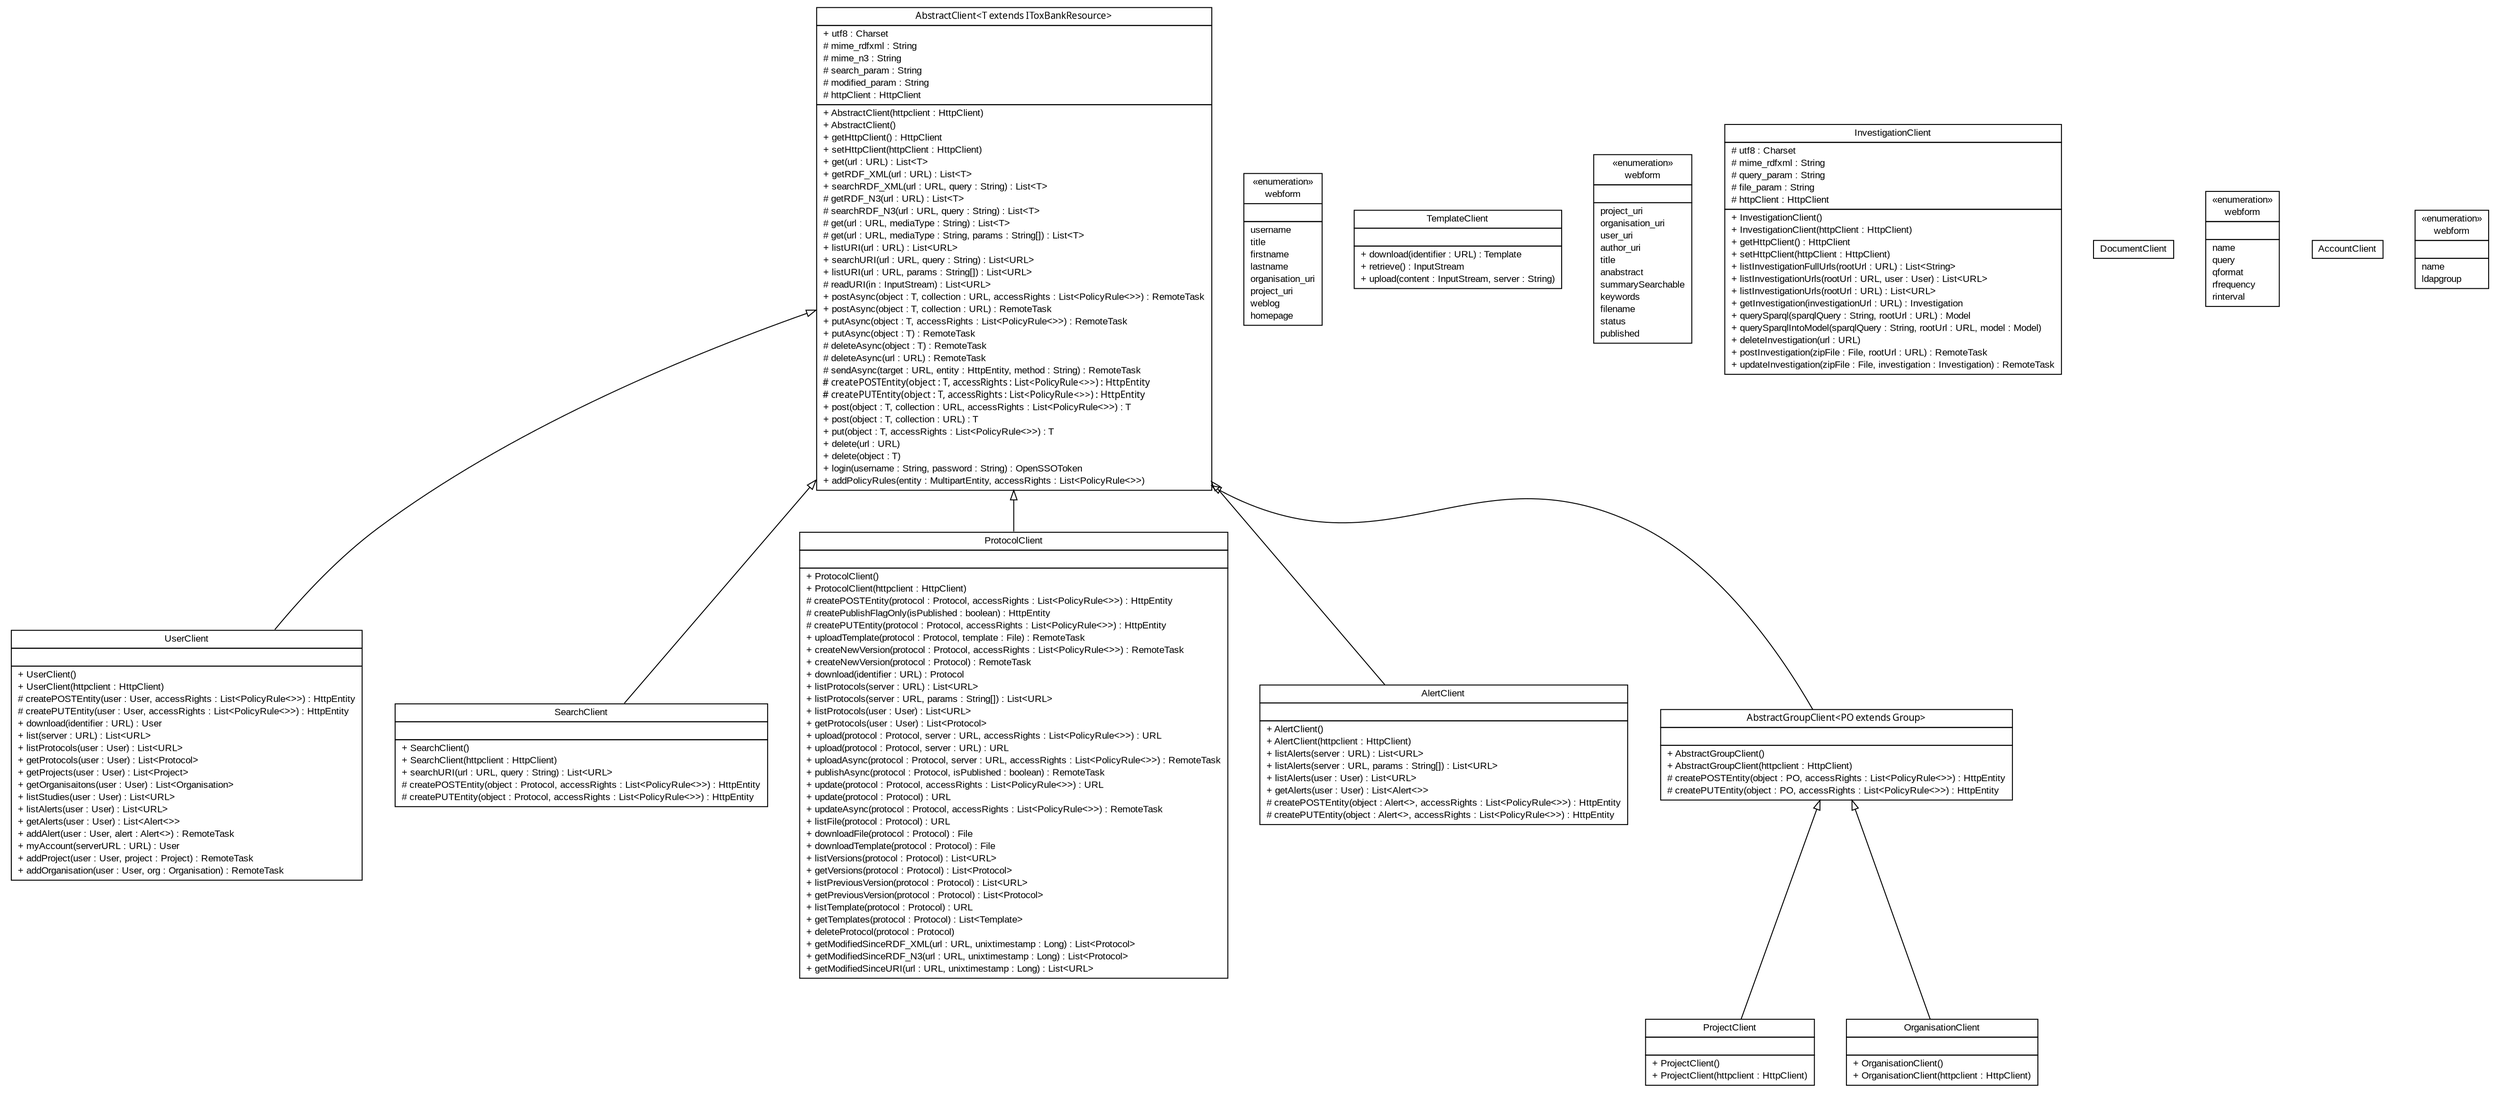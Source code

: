 #!/usr/local/bin/dot
#
# Class diagram 
# Generated by UmlGraph version 4.6 (http://www.spinellis.gr/sw/umlgraph)
#

digraph G {
	edge [fontname="arial",fontsize=10,labelfontname="arial",labelfontsize=10];
	node [fontname="arial",fontsize=10,shape=plaintext];
	// net.toxbank.client.resource.UserClient
	c66 [label=<<table border="0" cellborder="1" cellspacing="0" cellpadding="2" port="p" href="./UserClient.html">
		<tr><td><table border="0" cellspacing="0" cellpadding="1">
			<tr><td> UserClient </td></tr>
		</table></td></tr>
		<tr><td><table border="0" cellspacing="0" cellpadding="1">
			<tr><td align="left">  </td></tr>
		</table></td></tr>
		<tr><td><table border="0" cellspacing="0" cellpadding="1">
			<tr><td align="left"> + UserClient() </td></tr>
			<tr><td align="left"> + UserClient(httpclient : HttpClient) </td></tr>
			<tr><td align="left"> # createPOSTEntity(user : User, accessRights : List&lt;PolicyRule&lt;&gt;&gt;) : HttpEntity </td></tr>
			<tr><td align="left"> # createPUTEntity(user : User, accessRights : List&lt;PolicyRule&lt;&gt;&gt;) : HttpEntity </td></tr>
			<tr><td align="left"> + download(identifier : URL) : User </td></tr>
			<tr><td align="left"> + list(server : URL) : List&lt;URL&gt; </td></tr>
			<tr><td align="left"> + listProtocols(user : User) : List&lt;URL&gt; </td></tr>
			<tr><td align="left"> + getProtocols(user : User) : List&lt;Protocol&gt; </td></tr>
			<tr><td align="left"> + getProjects(user : User) : List&lt;Project&gt; </td></tr>
			<tr><td align="left"> + getOrganisaitons(user : User) : List&lt;Organisation&gt; </td></tr>
			<tr><td align="left"> + listStudies(user : User) : List&lt;URL&gt; </td></tr>
			<tr><td align="left"> + listAlerts(user : User) : List&lt;URL&gt; </td></tr>
			<tr><td align="left"> + getAlerts(user : User) : List&lt;Alert&lt;&gt;&gt; </td></tr>
			<tr><td align="left"> + addAlert(user : User, alert : Alert&lt;&gt;) : RemoteTask </td></tr>
			<tr><td align="left"> + myAccount(serverURL : URL) : User </td></tr>
			<tr><td align="left"> + addProject(user : User, project : Project) : RemoteTask </td></tr>
			<tr><td align="left"> + addOrganisation(user : User, org : Organisation) : RemoteTask </td></tr>
		</table></td></tr>
		</table>>, fontname="arial", fontcolor="black", fontsize=10.0];
	// net.toxbank.client.resource.UserClient.webform
	c67 [label=<<table border="0" cellborder="1" cellspacing="0" cellpadding="2" port="p" href="./UserClient.webform.html">
		<tr><td><table border="0" cellspacing="0" cellpadding="1">
			<tr><td> &laquo;enumeration&raquo; </td></tr>
			<tr><td> webform </td></tr>
		</table></td></tr>
		<tr><td><table border="0" cellspacing="0" cellpadding="1">
			<tr><td align="left">  </td></tr>
		</table></td></tr>
		<tr><td><table border="0" cellspacing="0" cellpadding="1">
			<tr><td align="left"> username </td></tr>
			<tr><td align="left"> title </td></tr>
			<tr><td align="left"> firstname </td></tr>
			<tr><td align="left"> lastname </td></tr>
			<tr><td align="left"> organisation_uri </td></tr>
			<tr><td align="left"> project_uri </td></tr>
			<tr><td align="left"> weblog </td></tr>
			<tr><td align="left"> homepage </td></tr>
		</table></td></tr>
		</table>>, fontname="arial", fontcolor="black", fontsize=10.0];
	// net.toxbank.client.resource.TemplateClient
	c68 [label=<<table border="0" cellborder="1" cellspacing="0" cellpadding="2" port="p" href="./TemplateClient.html">
		<tr><td><table border="0" cellspacing="0" cellpadding="1">
			<tr><td> TemplateClient </td></tr>
		</table></td></tr>
		<tr><td><table border="0" cellspacing="0" cellpadding="1">
			<tr><td align="left">  </td></tr>
		</table></td></tr>
		<tr><td><table border="0" cellspacing="0" cellpadding="1">
			<tr><td align="left"> + download(identifier : URL) : Template </td></tr>
			<tr><td align="left"> + retrieve() : InputStream </td></tr>
			<tr><td align="left"> + upload(content : InputStream, server : String) </td></tr>
		</table></td></tr>
		</table>>, fontname="arial", fontcolor="black", fontsize=10.0];
	// net.toxbank.client.resource.SearchClient
	c69 [label=<<table border="0" cellborder="1" cellspacing="0" cellpadding="2" port="p" href="./SearchClient.html">
		<tr><td><table border="0" cellspacing="0" cellpadding="1">
			<tr><td> SearchClient </td></tr>
		</table></td></tr>
		<tr><td><table border="0" cellspacing="0" cellpadding="1">
			<tr><td align="left">  </td></tr>
		</table></td></tr>
		<tr><td><table border="0" cellspacing="0" cellpadding="1">
			<tr><td align="left"> + SearchClient() </td></tr>
			<tr><td align="left"> + SearchClient(httpclient : HttpClient) </td></tr>
			<tr><td align="left"> + searchURI(url : URL, query : String) : List&lt;URL&gt; </td></tr>
			<tr><td align="left"> # createPOSTEntity(object : Protocol, accessRights : List&lt;PolicyRule&lt;&gt;&gt;) : HttpEntity </td></tr>
			<tr><td align="left"> # createPUTEntity(object : Protocol, accessRights : List&lt;PolicyRule&lt;&gt;&gt;) : HttpEntity </td></tr>
		</table></td></tr>
		</table>>, fontname="arial", fontcolor="black", fontsize=10.0];
	// net.toxbank.client.resource.ProtocolClient
	c70 [label=<<table border="0" cellborder="1" cellspacing="0" cellpadding="2" port="p" href="./ProtocolClient.html">
		<tr><td><table border="0" cellspacing="0" cellpadding="1">
			<tr><td> ProtocolClient </td></tr>
		</table></td></tr>
		<tr><td><table border="0" cellspacing="0" cellpadding="1">
			<tr><td align="left">  </td></tr>
		</table></td></tr>
		<tr><td><table border="0" cellspacing="0" cellpadding="1">
			<tr><td align="left"> + ProtocolClient() </td></tr>
			<tr><td align="left"> + ProtocolClient(httpclient : HttpClient) </td></tr>
			<tr><td align="left"> # createPOSTEntity(protocol : Protocol, accessRights : List&lt;PolicyRule&lt;&gt;&gt;) : HttpEntity </td></tr>
			<tr><td align="left"> # createPublishFlagOnly(isPublished : boolean) : HttpEntity </td></tr>
			<tr><td align="left"> # createPUTEntity(protocol : Protocol, accessRights : List&lt;PolicyRule&lt;&gt;&gt;) : HttpEntity </td></tr>
			<tr><td align="left"> + uploadTemplate(protocol : Protocol, template : File) : RemoteTask </td></tr>
			<tr><td align="left"> + createNewVersion(protocol : Protocol, accessRights : List&lt;PolicyRule&lt;&gt;&gt;) : RemoteTask </td></tr>
			<tr><td align="left"> + createNewVersion(protocol : Protocol) : RemoteTask </td></tr>
			<tr><td align="left"> + download(identifier : URL) : Protocol </td></tr>
			<tr><td align="left"> + listProtocols(server : URL) : List&lt;URL&gt; </td></tr>
			<tr><td align="left"> + listProtocols(server : URL, params : String[]) : List&lt;URL&gt; </td></tr>
			<tr><td align="left"> + listProtocols(user : User) : List&lt;URL&gt; </td></tr>
			<tr><td align="left"> + getProtocols(user : User) : List&lt;Protocol&gt; </td></tr>
			<tr><td align="left"> + upload(protocol : Protocol, server : URL, accessRights : List&lt;PolicyRule&lt;&gt;&gt;) : URL </td></tr>
			<tr><td align="left"> + upload(protocol : Protocol, server : URL) : URL </td></tr>
			<tr><td align="left"> + uploadAsync(protocol : Protocol, server : URL, accessRights : List&lt;PolicyRule&lt;&gt;&gt;) : RemoteTask </td></tr>
			<tr><td align="left"> + publishAsync(protocol : Protocol, isPublished : boolean) : RemoteTask </td></tr>
			<tr><td align="left"> + update(protocol : Protocol, accessRights : List&lt;PolicyRule&lt;&gt;&gt;) : URL </td></tr>
			<tr><td align="left"> + update(protocol : Protocol) : URL </td></tr>
			<tr><td align="left"> + updateAsync(protocol : Protocol, accessRights : List&lt;PolicyRule&lt;&gt;&gt;) : RemoteTask </td></tr>
			<tr><td align="left"> + listFile(protocol : Protocol) : URL </td></tr>
			<tr><td align="left"> + downloadFile(protocol : Protocol) : File </td></tr>
			<tr><td align="left"> + downloadTemplate(protocol : Protocol) : File </td></tr>
			<tr><td align="left"> + listVersions(protocol : Protocol) : List&lt;URL&gt; </td></tr>
			<tr><td align="left"> + getVersions(protocol : Protocol) : List&lt;Protocol&gt; </td></tr>
			<tr><td align="left"> + listPreviousVersion(protocol : Protocol) : List&lt;URL&gt; </td></tr>
			<tr><td align="left"> + getPreviousVersion(protocol : Protocol) : List&lt;Protocol&gt; </td></tr>
			<tr><td align="left"> + listTemplate(protocol : Protocol) : URL </td></tr>
			<tr><td align="left"> + getTemplates(protocol : Protocol) : List&lt;Template&gt; </td></tr>
			<tr><td align="left"> + deleteProtocol(protocol : Protocol) </td></tr>
			<tr><td align="left"> + getModifiedSinceRDF_XML(url : URL, unixtimestamp : Long) : List&lt;Protocol&gt; </td></tr>
			<tr><td align="left"> + getModifiedSinceRDF_N3(url : URL, unixtimestamp : Long) : List&lt;Protocol&gt; </td></tr>
			<tr><td align="left"> + getModifiedSinceURI(url : URL, unixtimestamp : Long) : List&lt;URL&gt; </td></tr>
		</table></td></tr>
		</table>>, fontname="arial", fontcolor="black", fontsize=10.0];
	// net.toxbank.client.resource.ProtocolClient.webform
	c71 [label=<<table border="0" cellborder="1" cellspacing="0" cellpadding="2" port="p" href="./ProtocolClient.webform.html">
		<tr><td><table border="0" cellspacing="0" cellpadding="1">
			<tr><td> &laquo;enumeration&raquo; </td></tr>
			<tr><td> webform </td></tr>
		</table></td></tr>
		<tr><td><table border="0" cellspacing="0" cellpadding="1">
			<tr><td align="left">  </td></tr>
		</table></td></tr>
		<tr><td><table border="0" cellspacing="0" cellpadding="1">
			<tr><td align="left"> project_uri </td></tr>
			<tr><td align="left"> organisation_uri </td></tr>
			<tr><td align="left"> user_uri </td></tr>
			<tr><td align="left"> author_uri </td></tr>
			<tr><td align="left"> title </td></tr>
			<tr><td align="left"> anabstract </td></tr>
			<tr><td align="left"> summarySearchable </td></tr>
			<tr><td align="left"> keywords </td></tr>
			<tr><td align="left"> filename </td></tr>
			<tr><td align="left"> status </td></tr>
			<tr><td align="left"> published </td></tr>
		</table></td></tr>
		</table>>, fontname="arial", fontcolor="black", fontsize=10.0];
	// net.toxbank.client.resource.ProjectClient
	c72 [label=<<table border="0" cellborder="1" cellspacing="0" cellpadding="2" port="p" href="./ProjectClient.html">
		<tr><td><table border="0" cellspacing="0" cellpadding="1">
			<tr><td> ProjectClient </td></tr>
		</table></td></tr>
		<tr><td><table border="0" cellspacing="0" cellpadding="1">
			<tr><td align="left">  </td></tr>
		</table></td></tr>
		<tr><td><table border="0" cellspacing="0" cellpadding="1">
			<tr><td align="left"> + ProjectClient() </td></tr>
			<tr><td align="left"> + ProjectClient(httpclient : HttpClient) </td></tr>
		</table></td></tr>
		</table>>, fontname="arial", fontcolor="black", fontsize=10.0];
	// net.toxbank.client.resource.OrganisationClient
	c73 [label=<<table border="0" cellborder="1" cellspacing="0" cellpadding="2" port="p" href="./OrganisationClient.html">
		<tr><td><table border="0" cellspacing="0" cellpadding="1">
			<tr><td> OrganisationClient </td></tr>
		</table></td></tr>
		<tr><td><table border="0" cellspacing="0" cellpadding="1">
			<tr><td align="left">  </td></tr>
		</table></td></tr>
		<tr><td><table border="0" cellspacing="0" cellpadding="1">
			<tr><td align="left"> + OrganisationClient() </td></tr>
			<tr><td align="left"> + OrganisationClient(httpclient : HttpClient) </td></tr>
		</table></td></tr>
		</table>>, fontname="arial", fontcolor="black", fontsize=10.0];
	// net.toxbank.client.resource.InvestigationClient
	c74 [label=<<table border="0" cellborder="1" cellspacing="0" cellpadding="2" port="p" href="./InvestigationClient.html">
		<tr><td><table border="0" cellspacing="0" cellpadding="1">
			<tr><td> InvestigationClient </td></tr>
		</table></td></tr>
		<tr><td><table border="0" cellspacing="0" cellpadding="1">
			<tr><td align="left"> # utf8 : Charset </td></tr>
			<tr><td align="left"> # mime_rdfxml : String </td></tr>
			<tr><td align="left"> # query_param : String </td></tr>
			<tr><td align="left"> # file_param : String </td></tr>
			<tr><td align="left"> # httpClient : HttpClient </td></tr>
		</table></td></tr>
		<tr><td><table border="0" cellspacing="0" cellpadding="1">
			<tr><td align="left"> + InvestigationClient() </td></tr>
			<tr><td align="left"> + InvestigationClient(httpClient : HttpClient) </td></tr>
			<tr><td align="left"> + getHttpClient() : HttpClient </td></tr>
			<tr><td align="left"> + setHttpClient(httpClient : HttpClient) </td></tr>
			<tr><td align="left"> + listInvestigationFullUrls(rootUrl : URL) : List&lt;String&gt; </td></tr>
			<tr><td align="left"> + listInvestigationUrls(rootUrl : URL, user : User) : List&lt;URL&gt; </td></tr>
			<tr><td align="left"> + listInvestigationUrls(rootUrl : URL) : List&lt;URL&gt; </td></tr>
			<tr><td align="left"> + getInvestigation(investigationUrl : URL) : Investigation </td></tr>
			<tr><td align="left"> + querySparql(sparqlQuery : String, rootUrl : URL) : Model </td></tr>
			<tr><td align="left"> + querySparqlIntoModel(sparqlQuery : String, rootUrl : URL, model : Model) </td></tr>
			<tr><td align="left"> + deleteInvestigation(url : URL) </td></tr>
			<tr><td align="left"> + postInvestigation(zipFile : File, rootUrl : URL) : RemoteTask </td></tr>
			<tr><td align="left"> + updateInvestigation(zipFile : File, investigation : Investigation) : RemoteTask </td></tr>
		</table></td></tr>
		</table>>, fontname="arial", fontcolor="black", fontsize=10.0];
	// net.toxbank.client.resource.DocumentClient
	c75 [label=<<table border="0" cellborder="1" cellspacing="0" cellpadding="2" port="p" href="./DocumentClient.html">
		<tr><td><table border="0" cellspacing="0" cellpadding="1">
			<tr><td> DocumentClient </td></tr>
		</table></td></tr>
		</table>>, fontname="arial", fontcolor="black", fontsize=10.0];
	// net.toxbank.client.resource.AlertClient
	c76 [label=<<table border="0" cellborder="1" cellspacing="0" cellpadding="2" port="p" href="./AlertClient.html">
		<tr><td><table border="0" cellspacing="0" cellpadding="1">
			<tr><td> AlertClient </td></tr>
		</table></td></tr>
		<tr><td><table border="0" cellspacing="0" cellpadding="1">
			<tr><td align="left">  </td></tr>
		</table></td></tr>
		<tr><td><table border="0" cellspacing="0" cellpadding="1">
			<tr><td align="left"> + AlertClient() </td></tr>
			<tr><td align="left"> + AlertClient(httpclient : HttpClient) </td></tr>
			<tr><td align="left"> + listAlerts(server : URL) : List&lt;URL&gt; </td></tr>
			<tr><td align="left"> + listAlerts(server : URL, params : String[]) : List&lt;URL&gt; </td></tr>
			<tr><td align="left"> + listAlerts(user : User) : List&lt;URL&gt; </td></tr>
			<tr><td align="left"> + getAlerts(user : User) : List&lt;Alert&lt;&gt;&gt; </td></tr>
			<tr><td align="left"> # createPOSTEntity(object : Alert&lt;&gt;, accessRights : List&lt;PolicyRule&lt;&gt;&gt;) : HttpEntity </td></tr>
			<tr><td align="left"> # createPUTEntity(object : Alert&lt;&gt;, accessRights : List&lt;PolicyRule&lt;&gt;&gt;) : HttpEntity </td></tr>
		</table></td></tr>
		</table>>, fontname="arial", fontcolor="black", fontsize=10.0];
	// net.toxbank.client.resource.AlertClient.webform
	c77 [label=<<table border="0" cellborder="1" cellspacing="0" cellpadding="2" port="p" href="./AlertClient.webform.html">
		<tr><td><table border="0" cellspacing="0" cellpadding="1">
			<tr><td> &laquo;enumeration&raquo; </td></tr>
			<tr><td> webform </td></tr>
		</table></td></tr>
		<tr><td><table border="0" cellspacing="0" cellpadding="1">
			<tr><td align="left">  </td></tr>
		</table></td></tr>
		<tr><td><table border="0" cellspacing="0" cellpadding="1">
			<tr><td align="left"> name </td></tr>
			<tr><td align="left"> query </td></tr>
			<tr><td align="left"> qformat </td></tr>
			<tr><td align="left"> rfrequency </td></tr>
			<tr><td align="left"> rinterval </td></tr>
		</table></td></tr>
		</table>>, fontname="arial", fontcolor="black", fontsize=10.0];
	// net.toxbank.client.resource.AccountClient
	c78 [label=<<table border="0" cellborder="1" cellspacing="0" cellpadding="2" port="p" href="./AccountClient.html">
		<tr><td><table border="0" cellspacing="0" cellpadding="1">
			<tr><td> AccountClient </td></tr>
		</table></td></tr>
		</table>>, fontname="arial", fontcolor="black", fontsize=10.0];
	// net.toxbank.client.resource.AbstractGroupClient<PO extends net.toxbank.client.resource.Group>
	c79 [label=<<table border="0" cellborder="1" cellspacing="0" cellpadding="2" port="p" href="./AbstractGroupClient.html">
		<tr><td><table border="0" cellspacing="0" cellpadding="1">
			<tr><td><font face="ariali"> AbstractGroupClient&lt;PO extends Group&gt; </font></td></tr>
		</table></td></tr>
		<tr><td><table border="0" cellspacing="0" cellpadding="1">
			<tr><td align="left">  </td></tr>
		</table></td></tr>
		<tr><td><table border="0" cellspacing="0" cellpadding="1">
			<tr><td align="left"> + AbstractGroupClient() </td></tr>
			<tr><td align="left"> + AbstractGroupClient(httpclient : HttpClient) </td></tr>
			<tr><td align="left"> # createPOSTEntity(object : PO, accessRights : List&lt;PolicyRule&lt;&gt;&gt;) : HttpEntity </td></tr>
			<tr><td align="left"> # createPUTEntity(object : PO, accessRights : List&lt;PolicyRule&lt;&gt;&gt;) : HttpEntity </td></tr>
		</table></td></tr>
		</table>>, fontname="arial", fontcolor="black", fontsize=10.0];
	// net.toxbank.client.resource.AbstractGroupClient.webform
	c80 [label=<<table border="0" cellborder="1" cellspacing="0" cellpadding="2" port="p" href="./AbstractGroupClient.webform.html">
		<tr><td><table border="0" cellspacing="0" cellpadding="1">
			<tr><td> &laquo;enumeration&raquo; </td></tr>
			<tr><td> webform </td></tr>
		</table></td></tr>
		<tr><td><table border="0" cellspacing="0" cellpadding="1">
			<tr><td align="left">  </td></tr>
		</table></td></tr>
		<tr><td><table border="0" cellspacing="0" cellpadding="1">
			<tr><td align="left"> name </td></tr>
			<tr><td align="left"> ldapgroup </td></tr>
		</table></td></tr>
		</table>>, fontname="arial", fontcolor="black", fontsize=10.0];
	// net.toxbank.client.resource.AbstractClient<T extends net.toxbank.client.resource.IToxBankResource>
	c81 [label=<<table border="0" cellborder="1" cellspacing="0" cellpadding="2" port="p" href="./AbstractClient.html">
		<tr><td><table border="0" cellspacing="0" cellpadding="1">
			<tr><td><font face="ariali"> AbstractClient&lt;T extends IToxBankResource&gt; </font></td></tr>
		</table></td></tr>
		<tr><td><table border="0" cellspacing="0" cellpadding="1">
			<tr><td align="left"> + utf8 : Charset </td></tr>
			<tr><td align="left"> # mime_rdfxml : String </td></tr>
			<tr><td align="left"> # mime_n3 : String </td></tr>
			<tr><td align="left"> # search_param : String </td></tr>
			<tr><td align="left"> # modified_param : String </td></tr>
			<tr><td align="left"> # httpClient : HttpClient </td></tr>
		</table></td></tr>
		<tr><td><table border="0" cellspacing="0" cellpadding="1">
			<tr><td align="left"> + AbstractClient(httpclient : HttpClient) </td></tr>
			<tr><td align="left"> + AbstractClient() </td></tr>
			<tr><td align="left"> + getHttpClient() : HttpClient </td></tr>
			<tr><td align="left"> + setHttpClient(httpClient : HttpClient) </td></tr>
			<tr><td align="left"> + get(url : URL) : List&lt;T&gt; </td></tr>
			<tr><td align="left"> + getRDF_XML(url : URL) : List&lt;T&gt; </td></tr>
			<tr><td align="left"> + searchRDF_XML(url : URL, query : String) : List&lt;T&gt; </td></tr>
			<tr><td align="left"> # getRDF_N3(url : URL) : List&lt;T&gt; </td></tr>
			<tr><td align="left"> # searchRDF_N3(url : URL, query : String) : List&lt;T&gt; </td></tr>
			<tr><td align="left"> # get(url : URL, mediaType : String) : List&lt;T&gt; </td></tr>
			<tr><td align="left"> # get(url : URL, mediaType : String, params : String[]) : List&lt;T&gt; </td></tr>
			<tr><td align="left"> + listURI(url : URL) : List&lt;URL&gt; </td></tr>
			<tr><td align="left"> + searchURI(url : URL, query : String) : List&lt;URL&gt; </td></tr>
			<tr><td align="left"> + listURI(url : URL, params : String[]) : List&lt;URL&gt; </td></tr>
			<tr><td align="left"> # readURI(in : InputStream) : List&lt;URL&gt; </td></tr>
			<tr><td align="left"> + postAsync(object : T, collection : URL, accessRights : List&lt;PolicyRule&lt;&gt;&gt;) : RemoteTask </td></tr>
			<tr><td align="left"> + postAsync(object : T, collection : URL) : RemoteTask </td></tr>
			<tr><td align="left"> + putAsync(object : T, accessRights : List&lt;PolicyRule&lt;&gt;&gt;) : RemoteTask </td></tr>
			<tr><td align="left"> + putAsync(object : T) : RemoteTask </td></tr>
			<tr><td align="left"> # deleteAsync(object : T) : RemoteTask </td></tr>
			<tr><td align="left"> # deleteAsync(url : URL) : RemoteTask </td></tr>
			<tr><td align="left"> # sendAsync(target : URL, entity : HttpEntity, method : String) : RemoteTask </td></tr>
			<tr><td align="left"><font face="ariali" point-size="10.0"> # createPOSTEntity(object : T, accessRights : List&lt;PolicyRule&lt;&gt;&gt;) : HttpEntity </font></td></tr>
			<tr><td align="left"><font face="ariali" point-size="10.0"> # createPUTEntity(object : T, accessRights : List&lt;PolicyRule&lt;&gt;&gt;) : HttpEntity </font></td></tr>
			<tr><td align="left"> + post(object : T, collection : URL, accessRights : List&lt;PolicyRule&lt;&gt;&gt;) : T </td></tr>
			<tr><td align="left"> + post(object : T, collection : URL) : T </td></tr>
			<tr><td align="left"> + put(object : T, accessRights : List&lt;PolicyRule&lt;&gt;&gt;) : T </td></tr>
			<tr><td align="left"> + delete(url : URL) </td></tr>
			<tr><td align="left"> + delete(object : T) </td></tr>
			<tr><td align="left"> + login(username : String, password : String) : OpenSSOToken </td></tr>
			<tr><td align="left"> + addPolicyRules(entity : MultipartEntity, accessRights : List&lt;PolicyRule&lt;&gt;&gt;) </td></tr>
		</table></td></tr>
		</table>>, fontname="arial", fontcolor="black", fontsize=10.0];
	//net.toxbank.client.resource.UserClient extends net.toxbank.client.resource.AbstractClient<net.toxbank.client.resource.User>
	c81:p -> c66:p [dir=back,arrowtail=empty];
	//net.toxbank.client.resource.SearchClient extends net.toxbank.client.resource.AbstractClient<net.toxbank.client.resource.Protocol>
	c81:p -> c69:p [dir=back,arrowtail=empty];
	//net.toxbank.client.resource.ProtocolClient extends net.toxbank.client.resource.AbstractClient<net.toxbank.client.resource.Protocol>
	c81:p -> c70:p [dir=back,arrowtail=empty];
	//net.toxbank.client.resource.ProjectClient extends net.toxbank.client.resource.AbstractGroupClient<net.toxbank.client.resource.Project>
	c79:p -> c72:p [dir=back,arrowtail=empty];
	//net.toxbank.client.resource.OrganisationClient extends net.toxbank.client.resource.AbstractGroupClient<net.toxbank.client.resource.Organisation>
	c79:p -> c73:p [dir=back,arrowtail=empty];
	//net.toxbank.client.resource.AlertClient extends net.toxbank.client.resource.AbstractClient<net.toxbank.client.resource.Alert>
	c81:p -> c76:p [dir=back,arrowtail=empty];
	//net.toxbank.client.resource.AbstractGroupClient<PO extends net.toxbank.client.resource.Group> extends net.toxbank.client.resource.AbstractClient<PO>
	c81:p -> c79:p [dir=back,arrowtail=empty];
}

